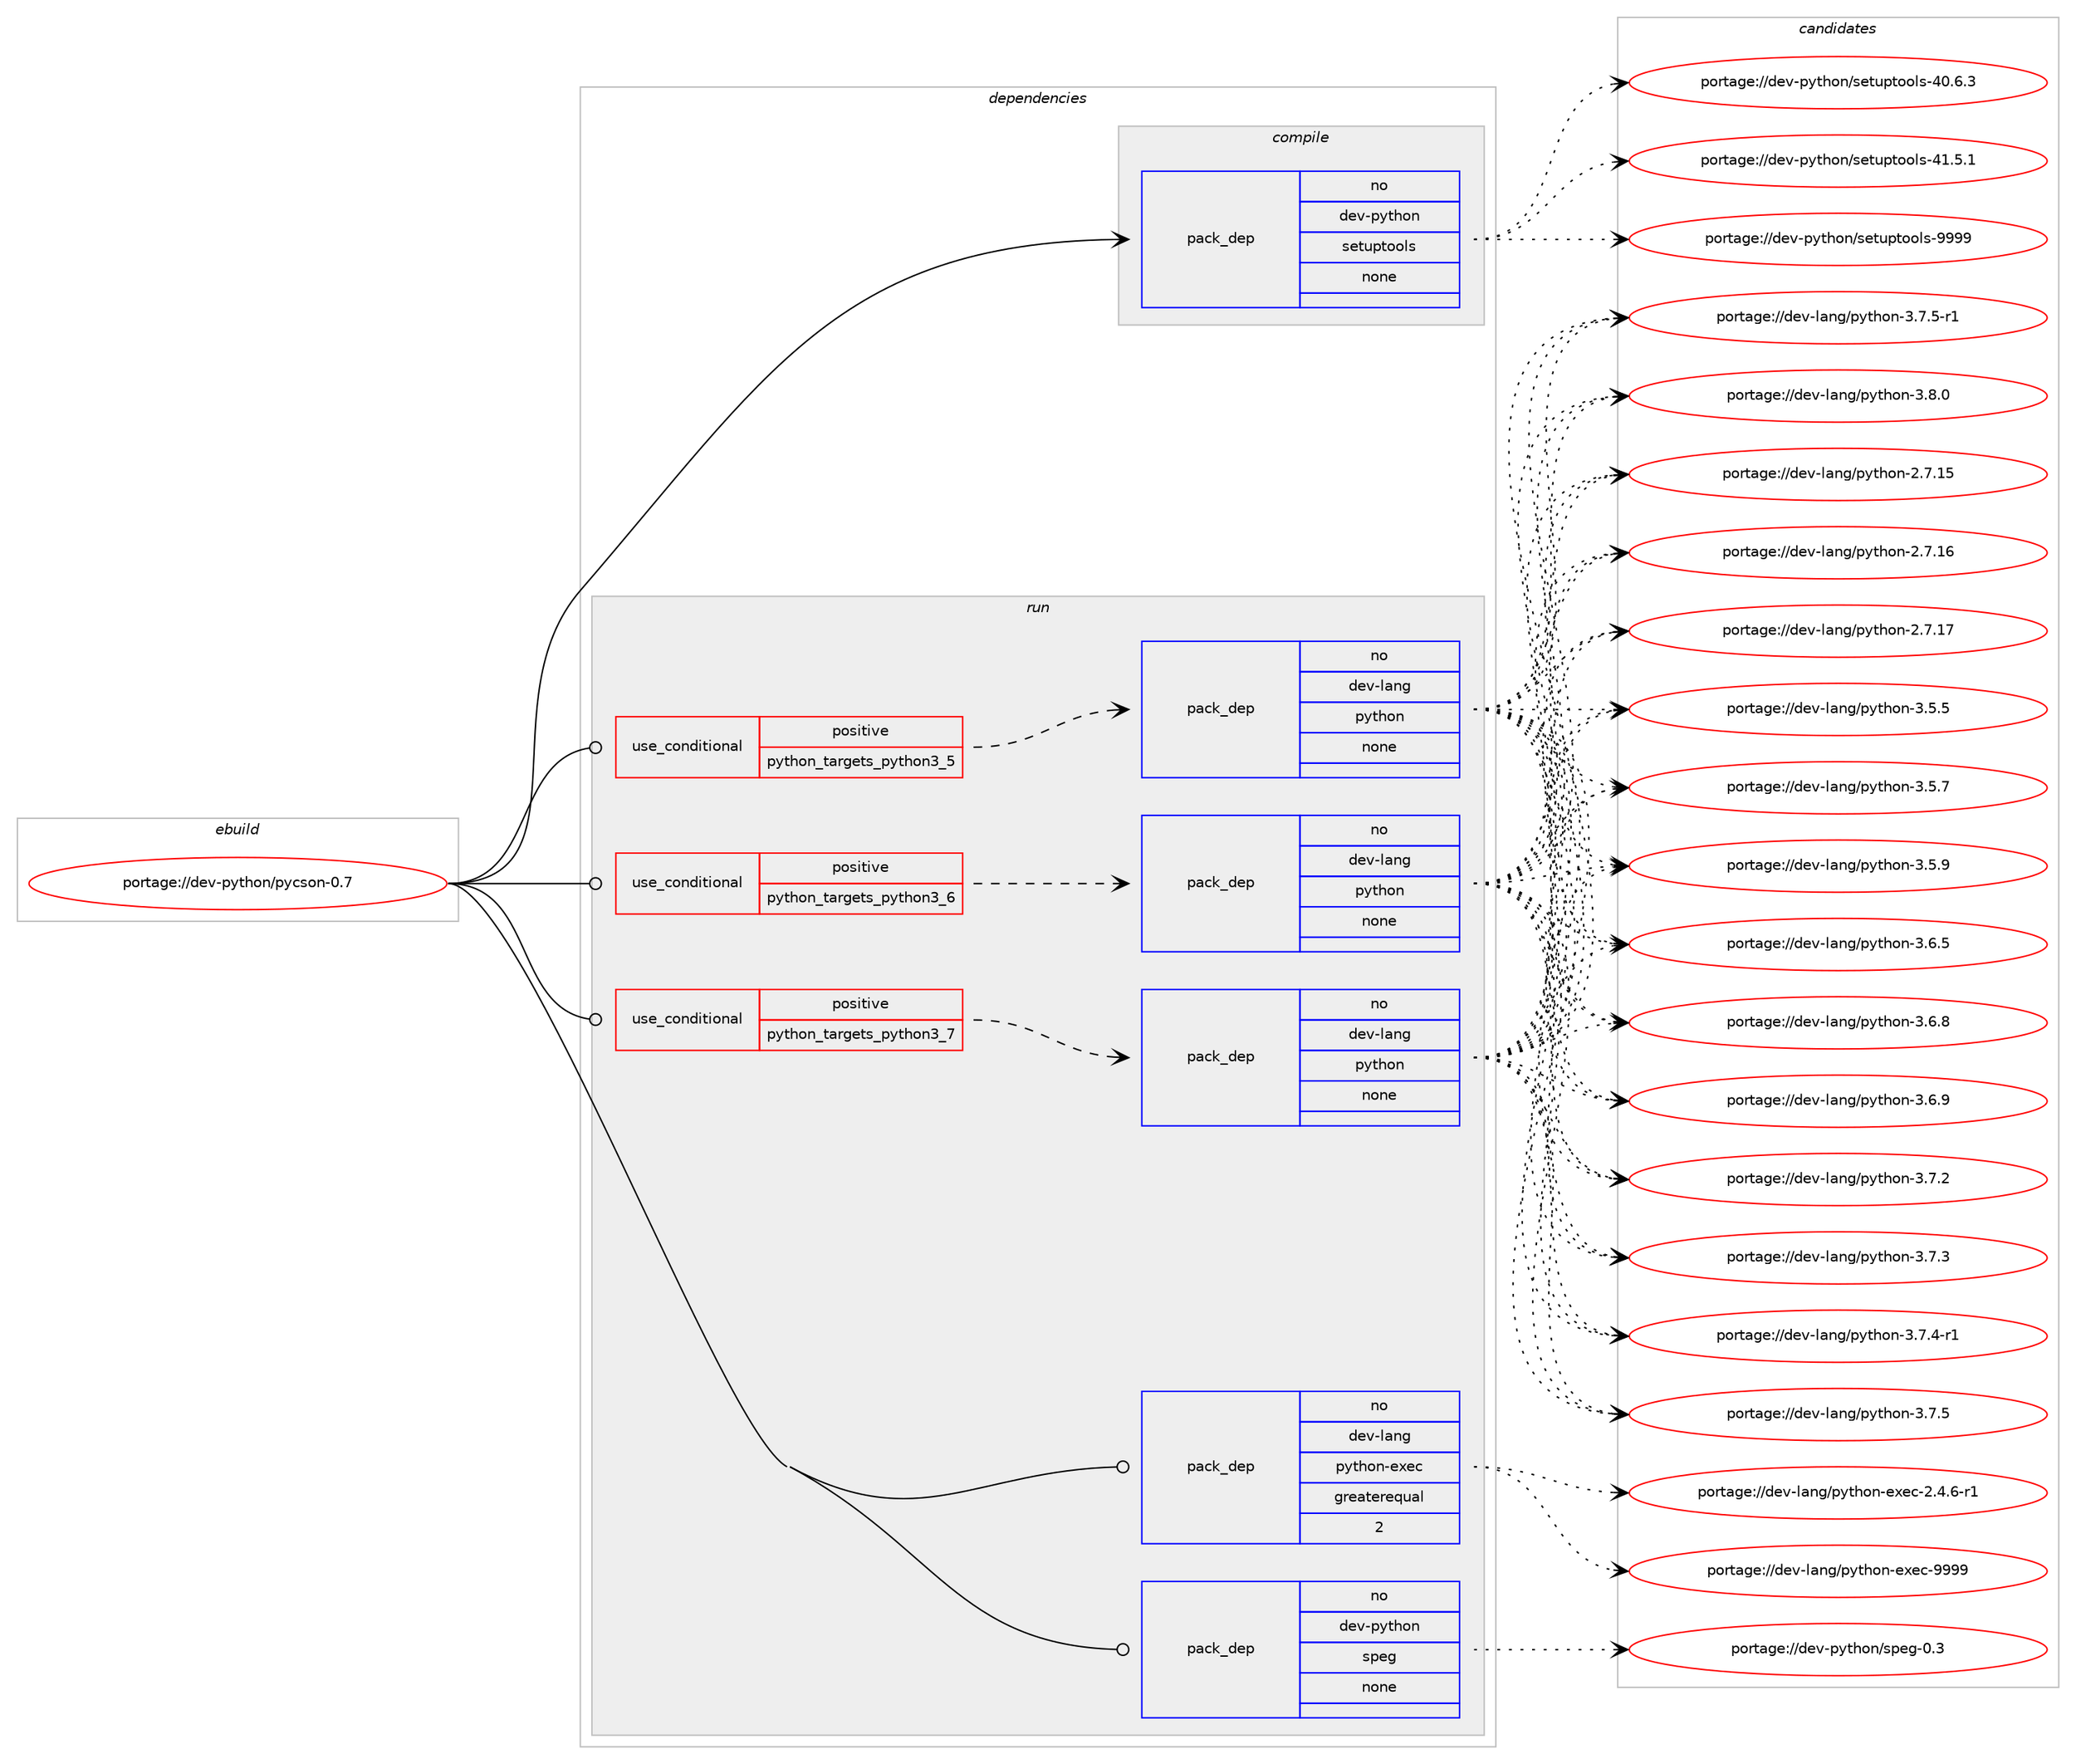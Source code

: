 digraph prolog {

# *************
# Graph options
# *************

newrank=true;
concentrate=true;
compound=true;
graph [rankdir=LR,fontname=Helvetica,fontsize=10,ranksep=1.5];#, ranksep=2.5, nodesep=0.2];
edge  [arrowhead=vee];
node  [fontname=Helvetica,fontsize=10];

# **********
# The ebuild
# **********

subgraph cluster_leftcol {
color=gray;
rank=same;
label=<<i>ebuild</i>>;
id [label="portage://dev-python/pycson-0.7", color=red, width=4, href="../dev-python/pycson-0.7.svg"];
}

# ****************
# The dependencies
# ****************

subgraph cluster_midcol {
color=gray;
label=<<i>dependencies</i>>;
subgraph cluster_compile {
fillcolor="#eeeeee";
style=filled;
label=<<i>compile</i>>;
subgraph pack121714 {
dependency159951 [label=<<TABLE BORDER="0" CELLBORDER="1" CELLSPACING="0" CELLPADDING="4" WIDTH="220"><TR><TD ROWSPAN="6" CELLPADDING="30">pack_dep</TD></TR><TR><TD WIDTH="110">no</TD></TR><TR><TD>dev-python</TD></TR><TR><TD>setuptools</TD></TR><TR><TD>none</TD></TR><TR><TD></TD></TR></TABLE>>, shape=none, color=blue];
}
id:e -> dependency159951:w [weight=20,style="solid",arrowhead="vee"];
}
subgraph cluster_compileandrun {
fillcolor="#eeeeee";
style=filled;
label=<<i>compile and run</i>>;
}
subgraph cluster_run {
fillcolor="#eeeeee";
style=filled;
label=<<i>run</i>>;
subgraph cond34872 {
dependency159952 [label=<<TABLE BORDER="0" CELLBORDER="1" CELLSPACING="0" CELLPADDING="4"><TR><TD ROWSPAN="3" CELLPADDING="10">use_conditional</TD></TR><TR><TD>positive</TD></TR><TR><TD>python_targets_python3_5</TD></TR></TABLE>>, shape=none, color=red];
subgraph pack121715 {
dependency159953 [label=<<TABLE BORDER="0" CELLBORDER="1" CELLSPACING="0" CELLPADDING="4" WIDTH="220"><TR><TD ROWSPAN="6" CELLPADDING="30">pack_dep</TD></TR><TR><TD WIDTH="110">no</TD></TR><TR><TD>dev-lang</TD></TR><TR><TD>python</TD></TR><TR><TD>none</TD></TR><TR><TD></TD></TR></TABLE>>, shape=none, color=blue];
}
dependency159952:e -> dependency159953:w [weight=20,style="dashed",arrowhead="vee"];
}
id:e -> dependency159952:w [weight=20,style="solid",arrowhead="odot"];
subgraph cond34873 {
dependency159954 [label=<<TABLE BORDER="0" CELLBORDER="1" CELLSPACING="0" CELLPADDING="4"><TR><TD ROWSPAN="3" CELLPADDING="10">use_conditional</TD></TR><TR><TD>positive</TD></TR><TR><TD>python_targets_python3_6</TD></TR></TABLE>>, shape=none, color=red];
subgraph pack121716 {
dependency159955 [label=<<TABLE BORDER="0" CELLBORDER="1" CELLSPACING="0" CELLPADDING="4" WIDTH="220"><TR><TD ROWSPAN="6" CELLPADDING="30">pack_dep</TD></TR><TR><TD WIDTH="110">no</TD></TR><TR><TD>dev-lang</TD></TR><TR><TD>python</TD></TR><TR><TD>none</TD></TR><TR><TD></TD></TR></TABLE>>, shape=none, color=blue];
}
dependency159954:e -> dependency159955:w [weight=20,style="dashed",arrowhead="vee"];
}
id:e -> dependency159954:w [weight=20,style="solid",arrowhead="odot"];
subgraph cond34874 {
dependency159956 [label=<<TABLE BORDER="0" CELLBORDER="1" CELLSPACING="0" CELLPADDING="4"><TR><TD ROWSPAN="3" CELLPADDING="10">use_conditional</TD></TR><TR><TD>positive</TD></TR><TR><TD>python_targets_python3_7</TD></TR></TABLE>>, shape=none, color=red];
subgraph pack121717 {
dependency159957 [label=<<TABLE BORDER="0" CELLBORDER="1" CELLSPACING="0" CELLPADDING="4" WIDTH="220"><TR><TD ROWSPAN="6" CELLPADDING="30">pack_dep</TD></TR><TR><TD WIDTH="110">no</TD></TR><TR><TD>dev-lang</TD></TR><TR><TD>python</TD></TR><TR><TD>none</TD></TR><TR><TD></TD></TR></TABLE>>, shape=none, color=blue];
}
dependency159956:e -> dependency159957:w [weight=20,style="dashed",arrowhead="vee"];
}
id:e -> dependency159956:w [weight=20,style="solid",arrowhead="odot"];
subgraph pack121718 {
dependency159958 [label=<<TABLE BORDER="0" CELLBORDER="1" CELLSPACING="0" CELLPADDING="4" WIDTH="220"><TR><TD ROWSPAN="6" CELLPADDING="30">pack_dep</TD></TR><TR><TD WIDTH="110">no</TD></TR><TR><TD>dev-lang</TD></TR><TR><TD>python-exec</TD></TR><TR><TD>greaterequal</TD></TR><TR><TD>2</TD></TR></TABLE>>, shape=none, color=blue];
}
id:e -> dependency159958:w [weight=20,style="solid",arrowhead="odot"];
subgraph pack121719 {
dependency159959 [label=<<TABLE BORDER="0" CELLBORDER="1" CELLSPACING="0" CELLPADDING="4" WIDTH="220"><TR><TD ROWSPAN="6" CELLPADDING="30">pack_dep</TD></TR><TR><TD WIDTH="110">no</TD></TR><TR><TD>dev-python</TD></TR><TR><TD>speg</TD></TR><TR><TD>none</TD></TR><TR><TD></TD></TR></TABLE>>, shape=none, color=blue];
}
id:e -> dependency159959:w [weight=20,style="solid",arrowhead="odot"];
}
}

# **************
# The candidates
# **************

subgraph cluster_choices {
rank=same;
color=gray;
label=<<i>candidates</i>>;

subgraph choice121714 {
color=black;
nodesep=1;
choiceportage100101118451121211161041111104711510111611711211611111110811545524846544651 [label="portage://dev-python/setuptools-40.6.3", color=red, width=4,href="../dev-python/setuptools-40.6.3.svg"];
choiceportage100101118451121211161041111104711510111611711211611111110811545524946534649 [label="portage://dev-python/setuptools-41.5.1", color=red, width=4,href="../dev-python/setuptools-41.5.1.svg"];
choiceportage10010111845112121116104111110471151011161171121161111111081154557575757 [label="portage://dev-python/setuptools-9999", color=red, width=4,href="../dev-python/setuptools-9999.svg"];
dependency159951:e -> choiceportage100101118451121211161041111104711510111611711211611111110811545524846544651:w [style=dotted,weight="100"];
dependency159951:e -> choiceportage100101118451121211161041111104711510111611711211611111110811545524946534649:w [style=dotted,weight="100"];
dependency159951:e -> choiceportage10010111845112121116104111110471151011161171121161111111081154557575757:w [style=dotted,weight="100"];
}
subgraph choice121715 {
color=black;
nodesep=1;
choiceportage10010111845108971101034711212111610411111045504655464953 [label="portage://dev-lang/python-2.7.15", color=red, width=4,href="../dev-lang/python-2.7.15.svg"];
choiceportage10010111845108971101034711212111610411111045504655464954 [label="portage://dev-lang/python-2.7.16", color=red, width=4,href="../dev-lang/python-2.7.16.svg"];
choiceportage10010111845108971101034711212111610411111045504655464955 [label="portage://dev-lang/python-2.7.17", color=red, width=4,href="../dev-lang/python-2.7.17.svg"];
choiceportage100101118451089711010347112121116104111110455146534653 [label="portage://dev-lang/python-3.5.5", color=red, width=4,href="../dev-lang/python-3.5.5.svg"];
choiceportage100101118451089711010347112121116104111110455146534655 [label="portage://dev-lang/python-3.5.7", color=red, width=4,href="../dev-lang/python-3.5.7.svg"];
choiceportage100101118451089711010347112121116104111110455146534657 [label="portage://dev-lang/python-3.5.9", color=red, width=4,href="../dev-lang/python-3.5.9.svg"];
choiceportage100101118451089711010347112121116104111110455146544653 [label="portage://dev-lang/python-3.6.5", color=red, width=4,href="../dev-lang/python-3.6.5.svg"];
choiceportage100101118451089711010347112121116104111110455146544656 [label="portage://dev-lang/python-3.6.8", color=red, width=4,href="../dev-lang/python-3.6.8.svg"];
choiceportage100101118451089711010347112121116104111110455146544657 [label="portage://dev-lang/python-3.6.9", color=red, width=4,href="../dev-lang/python-3.6.9.svg"];
choiceportage100101118451089711010347112121116104111110455146554650 [label="portage://dev-lang/python-3.7.2", color=red, width=4,href="../dev-lang/python-3.7.2.svg"];
choiceportage100101118451089711010347112121116104111110455146554651 [label="portage://dev-lang/python-3.7.3", color=red, width=4,href="../dev-lang/python-3.7.3.svg"];
choiceportage1001011184510897110103471121211161041111104551465546524511449 [label="portage://dev-lang/python-3.7.4-r1", color=red, width=4,href="../dev-lang/python-3.7.4-r1.svg"];
choiceportage100101118451089711010347112121116104111110455146554653 [label="portage://dev-lang/python-3.7.5", color=red, width=4,href="../dev-lang/python-3.7.5.svg"];
choiceportage1001011184510897110103471121211161041111104551465546534511449 [label="portage://dev-lang/python-3.7.5-r1", color=red, width=4,href="../dev-lang/python-3.7.5-r1.svg"];
choiceportage100101118451089711010347112121116104111110455146564648 [label="portage://dev-lang/python-3.8.0", color=red, width=4,href="../dev-lang/python-3.8.0.svg"];
dependency159953:e -> choiceportage10010111845108971101034711212111610411111045504655464953:w [style=dotted,weight="100"];
dependency159953:e -> choiceportage10010111845108971101034711212111610411111045504655464954:w [style=dotted,weight="100"];
dependency159953:e -> choiceportage10010111845108971101034711212111610411111045504655464955:w [style=dotted,weight="100"];
dependency159953:e -> choiceportage100101118451089711010347112121116104111110455146534653:w [style=dotted,weight="100"];
dependency159953:e -> choiceportage100101118451089711010347112121116104111110455146534655:w [style=dotted,weight="100"];
dependency159953:e -> choiceportage100101118451089711010347112121116104111110455146534657:w [style=dotted,weight="100"];
dependency159953:e -> choiceportage100101118451089711010347112121116104111110455146544653:w [style=dotted,weight="100"];
dependency159953:e -> choiceportage100101118451089711010347112121116104111110455146544656:w [style=dotted,weight="100"];
dependency159953:e -> choiceportage100101118451089711010347112121116104111110455146544657:w [style=dotted,weight="100"];
dependency159953:e -> choiceportage100101118451089711010347112121116104111110455146554650:w [style=dotted,weight="100"];
dependency159953:e -> choiceportage100101118451089711010347112121116104111110455146554651:w [style=dotted,weight="100"];
dependency159953:e -> choiceportage1001011184510897110103471121211161041111104551465546524511449:w [style=dotted,weight="100"];
dependency159953:e -> choiceportage100101118451089711010347112121116104111110455146554653:w [style=dotted,weight="100"];
dependency159953:e -> choiceportage1001011184510897110103471121211161041111104551465546534511449:w [style=dotted,weight="100"];
dependency159953:e -> choiceportage100101118451089711010347112121116104111110455146564648:w [style=dotted,weight="100"];
}
subgraph choice121716 {
color=black;
nodesep=1;
choiceportage10010111845108971101034711212111610411111045504655464953 [label="portage://dev-lang/python-2.7.15", color=red, width=4,href="../dev-lang/python-2.7.15.svg"];
choiceportage10010111845108971101034711212111610411111045504655464954 [label="portage://dev-lang/python-2.7.16", color=red, width=4,href="../dev-lang/python-2.7.16.svg"];
choiceportage10010111845108971101034711212111610411111045504655464955 [label="portage://dev-lang/python-2.7.17", color=red, width=4,href="../dev-lang/python-2.7.17.svg"];
choiceportage100101118451089711010347112121116104111110455146534653 [label="portage://dev-lang/python-3.5.5", color=red, width=4,href="../dev-lang/python-3.5.5.svg"];
choiceportage100101118451089711010347112121116104111110455146534655 [label="portage://dev-lang/python-3.5.7", color=red, width=4,href="../dev-lang/python-3.5.7.svg"];
choiceportage100101118451089711010347112121116104111110455146534657 [label="portage://dev-lang/python-3.5.9", color=red, width=4,href="../dev-lang/python-3.5.9.svg"];
choiceportage100101118451089711010347112121116104111110455146544653 [label="portage://dev-lang/python-3.6.5", color=red, width=4,href="../dev-lang/python-3.6.5.svg"];
choiceportage100101118451089711010347112121116104111110455146544656 [label="portage://dev-lang/python-3.6.8", color=red, width=4,href="../dev-lang/python-3.6.8.svg"];
choiceportage100101118451089711010347112121116104111110455146544657 [label="portage://dev-lang/python-3.6.9", color=red, width=4,href="../dev-lang/python-3.6.9.svg"];
choiceportage100101118451089711010347112121116104111110455146554650 [label="portage://dev-lang/python-3.7.2", color=red, width=4,href="../dev-lang/python-3.7.2.svg"];
choiceportage100101118451089711010347112121116104111110455146554651 [label="portage://dev-lang/python-3.7.3", color=red, width=4,href="../dev-lang/python-3.7.3.svg"];
choiceportage1001011184510897110103471121211161041111104551465546524511449 [label="portage://dev-lang/python-3.7.4-r1", color=red, width=4,href="../dev-lang/python-3.7.4-r1.svg"];
choiceportage100101118451089711010347112121116104111110455146554653 [label="portage://dev-lang/python-3.7.5", color=red, width=4,href="../dev-lang/python-3.7.5.svg"];
choiceportage1001011184510897110103471121211161041111104551465546534511449 [label="portage://dev-lang/python-3.7.5-r1", color=red, width=4,href="../dev-lang/python-3.7.5-r1.svg"];
choiceportage100101118451089711010347112121116104111110455146564648 [label="portage://dev-lang/python-3.8.0", color=red, width=4,href="../dev-lang/python-3.8.0.svg"];
dependency159955:e -> choiceportage10010111845108971101034711212111610411111045504655464953:w [style=dotted,weight="100"];
dependency159955:e -> choiceportage10010111845108971101034711212111610411111045504655464954:w [style=dotted,weight="100"];
dependency159955:e -> choiceportage10010111845108971101034711212111610411111045504655464955:w [style=dotted,weight="100"];
dependency159955:e -> choiceportage100101118451089711010347112121116104111110455146534653:w [style=dotted,weight="100"];
dependency159955:e -> choiceportage100101118451089711010347112121116104111110455146534655:w [style=dotted,weight="100"];
dependency159955:e -> choiceportage100101118451089711010347112121116104111110455146534657:w [style=dotted,weight="100"];
dependency159955:e -> choiceportage100101118451089711010347112121116104111110455146544653:w [style=dotted,weight="100"];
dependency159955:e -> choiceportage100101118451089711010347112121116104111110455146544656:w [style=dotted,weight="100"];
dependency159955:e -> choiceportage100101118451089711010347112121116104111110455146544657:w [style=dotted,weight="100"];
dependency159955:e -> choiceportage100101118451089711010347112121116104111110455146554650:w [style=dotted,weight="100"];
dependency159955:e -> choiceportage100101118451089711010347112121116104111110455146554651:w [style=dotted,weight="100"];
dependency159955:e -> choiceportage1001011184510897110103471121211161041111104551465546524511449:w [style=dotted,weight="100"];
dependency159955:e -> choiceportage100101118451089711010347112121116104111110455146554653:w [style=dotted,weight="100"];
dependency159955:e -> choiceportage1001011184510897110103471121211161041111104551465546534511449:w [style=dotted,weight="100"];
dependency159955:e -> choiceportage100101118451089711010347112121116104111110455146564648:w [style=dotted,weight="100"];
}
subgraph choice121717 {
color=black;
nodesep=1;
choiceportage10010111845108971101034711212111610411111045504655464953 [label="portage://dev-lang/python-2.7.15", color=red, width=4,href="../dev-lang/python-2.7.15.svg"];
choiceportage10010111845108971101034711212111610411111045504655464954 [label="portage://dev-lang/python-2.7.16", color=red, width=4,href="../dev-lang/python-2.7.16.svg"];
choiceportage10010111845108971101034711212111610411111045504655464955 [label="portage://dev-lang/python-2.7.17", color=red, width=4,href="../dev-lang/python-2.7.17.svg"];
choiceportage100101118451089711010347112121116104111110455146534653 [label="portage://dev-lang/python-3.5.5", color=red, width=4,href="../dev-lang/python-3.5.5.svg"];
choiceportage100101118451089711010347112121116104111110455146534655 [label="portage://dev-lang/python-3.5.7", color=red, width=4,href="../dev-lang/python-3.5.7.svg"];
choiceportage100101118451089711010347112121116104111110455146534657 [label="portage://dev-lang/python-3.5.9", color=red, width=4,href="../dev-lang/python-3.5.9.svg"];
choiceportage100101118451089711010347112121116104111110455146544653 [label="portage://dev-lang/python-3.6.5", color=red, width=4,href="../dev-lang/python-3.6.5.svg"];
choiceportage100101118451089711010347112121116104111110455146544656 [label="portage://dev-lang/python-3.6.8", color=red, width=4,href="../dev-lang/python-3.6.8.svg"];
choiceportage100101118451089711010347112121116104111110455146544657 [label="portage://dev-lang/python-3.6.9", color=red, width=4,href="../dev-lang/python-3.6.9.svg"];
choiceportage100101118451089711010347112121116104111110455146554650 [label="portage://dev-lang/python-3.7.2", color=red, width=4,href="../dev-lang/python-3.7.2.svg"];
choiceportage100101118451089711010347112121116104111110455146554651 [label="portage://dev-lang/python-3.7.3", color=red, width=4,href="../dev-lang/python-3.7.3.svg"];
choiceportage1001011184510897110103471121211161041111104551465546524511449 [label="portage://dev-lang/python-3.7.4-r1", color=red, width=4,href="../dev-lang/python-3.7.4-r1.svg"];
choiceportage100101118451089711010347112121116104111110455146554653 [label="portage://dev-lang/python-3.7.5", color=red, width=4,href="../dev-lang/python-3.7.5.svg"];
choiceportage1001011184510897110103471121211161041111104551465546534511449 [label="portage://dev-lang/python-3.7.5-r1", color=red, width=4,href="../dev-lang/python-3.7.5-r1.svg"];
choiceportage100101118451089711010347112121116104111110455146564648 [label="portage://dev-lang/python-3.8.0", color=red, width=4,href="../dev-lang/python-3.8.0.svg"];
dependency159957:e -> choiceportage10010111845108971101034711212111610411111045504655464953:w [style=dotted,weight="100"];
dependency159957:e -> choiceportage10010111845108971101034711212111610411111045504655464954:w [style=dotted,weight="100"];
dependency159957:e -> choiceportage10010111845108971101034711212111610411111045504655464955:w [style=dotted,weight="100"];
dependency159957:e -> choiceportage100101118451089711010347112121116104111110455146534653:w [style=dotted,weight="100"];
dependency159957:e -> choiceportage100101118451089711010347112121116104111110455146534655:w [style=dotted,weight="100"];
dependency159957:e -> choiceportage100101118451089711010347112121116104111110455146534657:w [style=dotted,weight="100"];
dependency159957:e -> choiceportage100101118451089711010347112121116104111110455146544653:w [style=dotted,weight="100"];
dependency159957:e -> choiceportage100101118451089711010347112121116104111110455146544656:w [style=dotted,weight="100"];
dependency159957:e -> choiceportage100101118451089711010347112121116104111110455146544657:w [style=dotted,weight="100"];
dependency159957:e -> choiceportage100101118451089711010347112121116104111110455146554650:w [style=dotted,weight="100"];
dependency159957:e -> choiceportage100101118451089711010347112121116104111110455146554651:w [style=dotted,weight="100"];
dependency159957:e -> choiceportage1001011184510897110103471121211161041111104551465546524511449:w [style=dotted,weight="100"];
dependency159957:e -> choiceportage100101118451089711010347112121116104111110455146554653:w [style=dotted,weight="100"];
dependency159957:e -> choiceportage1001011184510897110103471121211161041111104551465546534511449:w [style=dotted,weight="100"];
dependency159957:e -> choiceportage100101118451089711010347112121116104111110455146564648:w [style=dotted,weight="100"];
}
subgraph choice121718 {
color=black;
nodesep=1;
choiceportage10010111845108971101034711212111610411111045101120101994550465246544511449 [label="portage://dev-lang/python-exec-2.4.6-r1", color=red, width=4,href="../dev-lang/python-exec-2.4.6-r1.svg"];
choiceportage10010111845108971101034711212111610411111045101120101994557575757 [label="portage://dev-lang/python-exec-9999", color=red, width=4,href="../dev-lang/python-exec-9999.svg"];
dependency159958:e -> choiceportage10010111845108971101034711212111610411111045101120101994550465246544511449:w [style=dotted,weight="100"];
dependency159958:e -> choiceportage10010111845108971101034711212111610411111045101120101994557575757:w [style=dotted,weight="100"];
}
subgraph choice121719 {
color=black;
nodesep=1;
choiceportage100101118451121211161041111104711511210110345484651 [label="portage://dev-python/speg-0.3", color=red, width=4,href="../dev-python/speg-0.3.svg"];
dependency159959:e -> choiceportage100101118451121211161041111104711511210110345484651:w [style=dotted,weight="100"];
}
}

}
